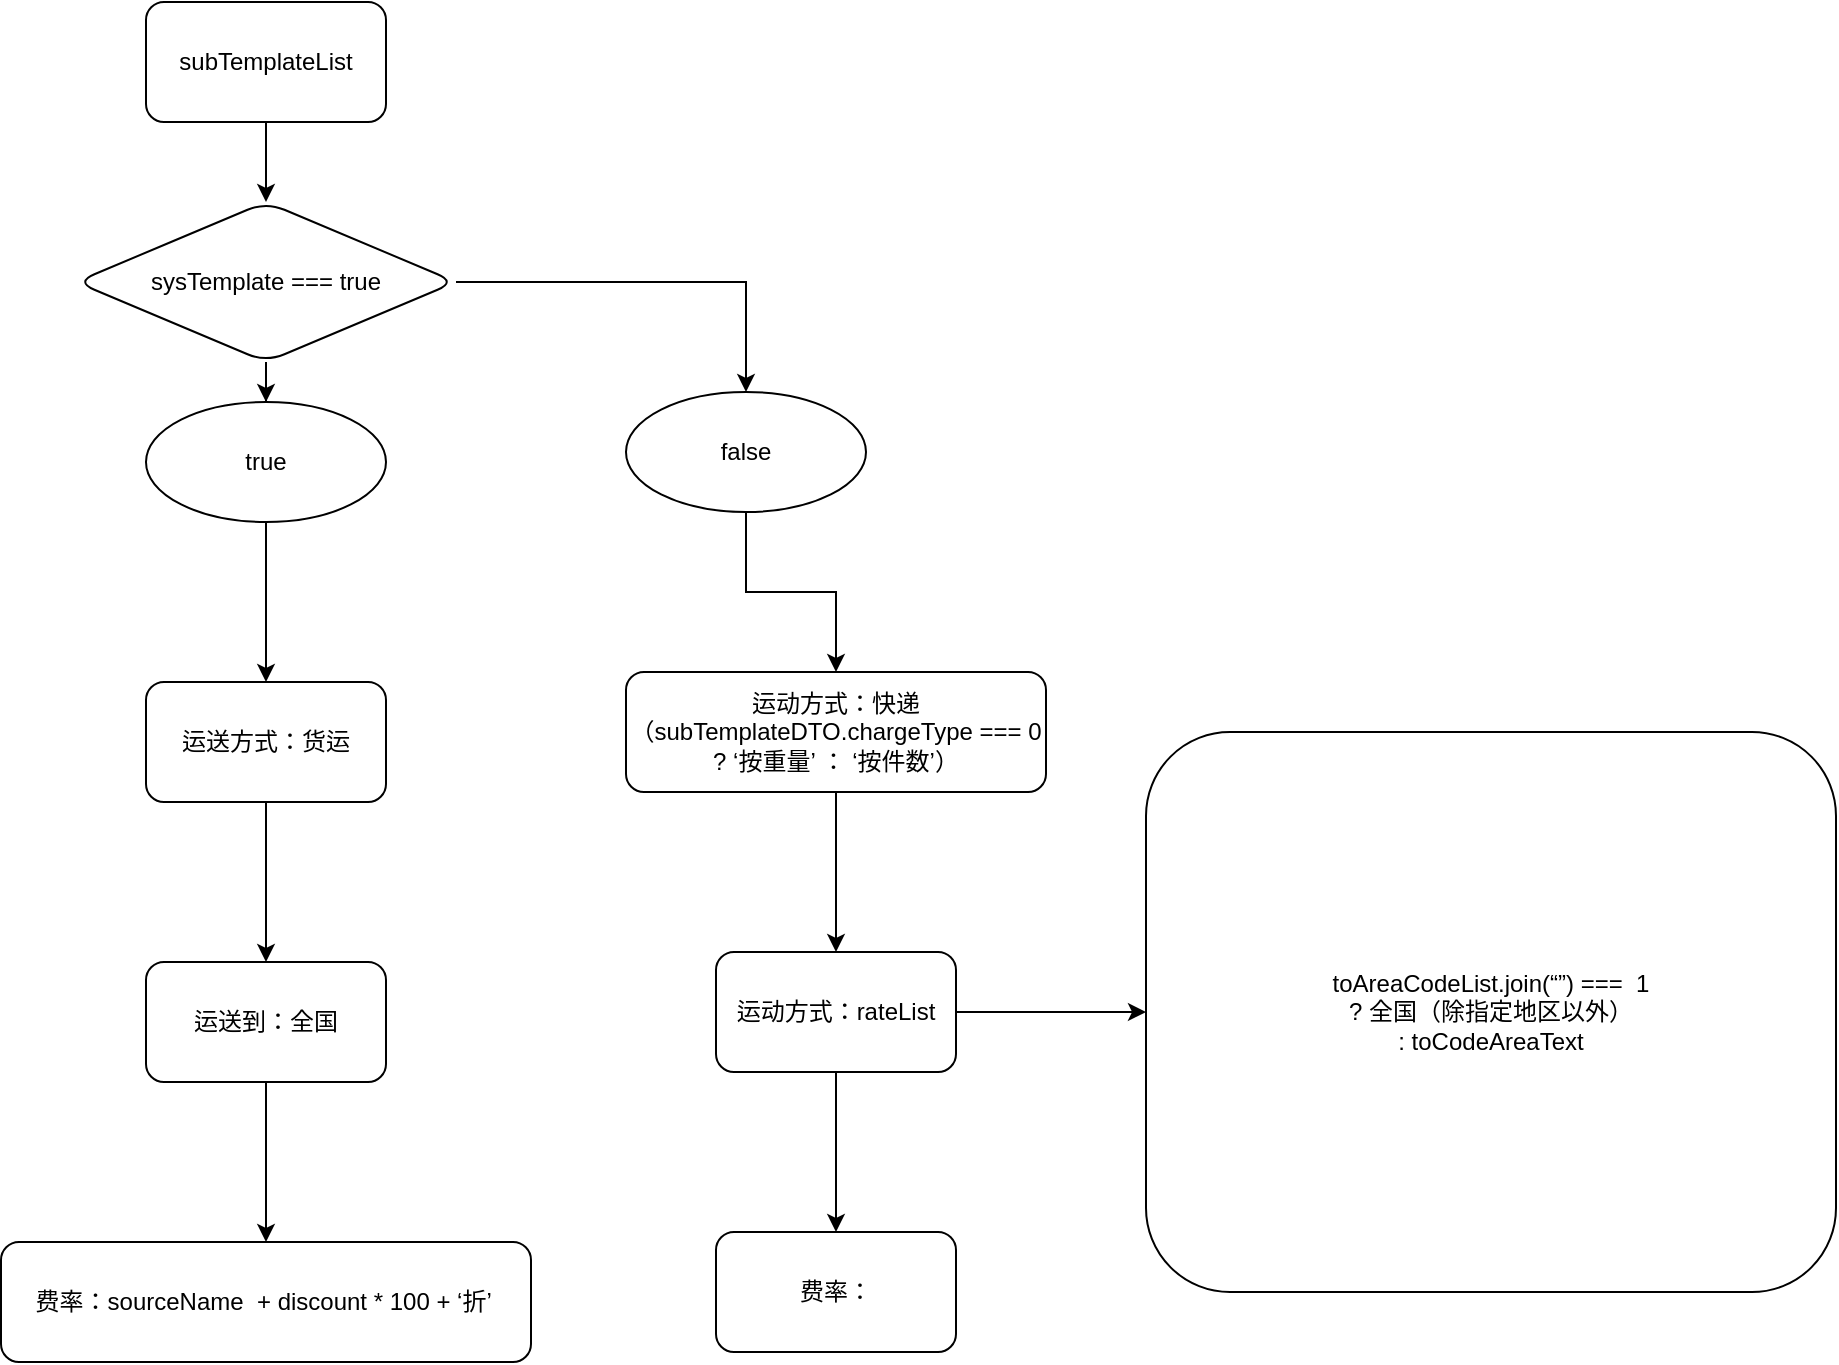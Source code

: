 <mxfile version="20.2.2" type="github">
  <diagram id="Qi9pNJ9ZVBst19_8c5sX" name="第 1 页">
    <mxGraphModel dx="868" dy="742" grid="1" gridSize="10" guides="1" tooltips="1" connect="1" arrows="1" fold="1" page="1" pageScale="1" pageWidth="827" pageHeight="1169" math="0" shadow="0">
      <root>
        <mxCell id="0" />
        <mxCell id="1" parent="0" />
        <mxCell id="He_xypVhYWPBwkYtbZlm-3" value="" style="edgeStyle=orthogonalEdgeStyle;rounded=0;orthogonalLoop=1;jettySize=auto;html=1;" edge="1" parent="1" source="He_xypVhYWPBwkYtbZlm-1" target="He_xypVhYWPBwkYtbZlm-2">
          <mxGeometry relative="1" as="geometry" />
        </mxCell>
        <mxCell id="He_xypVhYWPBwkYtbZlm-1" value="subTemplateList" style="rounded=1;whiteSpace=wrap;html=1;" vertex="1" parent="1">
          <mxGeometry x="200" y="80" width="120" height="60" as="geometry" />
        </mxCell>
        <mxCell id="He_xypVhYWPBwkYtbZlm-5" value="" style="edgeStyle=orthogonalEdgeStyle;rounded=0;orthogonalLoop=1;jettySize=auto;html=1;" edge="1" parent="1" source="He_xypVhYWPBwkYtbZlm-2" target="He_xypVhYWPBwkYtbZlm-4">
          <mxGeometry relative="1" as="geometry" />
        </mxCell>
        <mxCell id="He_xypVhYWPBwkYtbZlm-7" value="" style="edgeStyle=orthogonalEdgeStyle;rounded=0;orthogonalLoop=1;jettySize=auto;html=1;" edge="1" parent="1" source="He_xypVhYWPBwkYtbZlm-2" target="He_xypVhYWPBwkYtbZlm-6">
          <mxGeometry relative="1" as="geometry" />
        </mxCell>
        <mxCell id="He_xypVhYWPBwkYtbZlm-2" value="sysTemplate === true" style="rhombus;whiteSpace=wrap;html=1;rounded=1;" vertex="1" parent="1">
          <mxGeometry x="165" y="180" width="190" height="80" as="geometry" />
        </mxCell>
        <mxCell id="He_xypVhYWPBwkYtbZlm-11" value="" style="edgeStyle=orthogonalEdgeStyle;rounded=0;orthogonalLoop=1;jettySize=auto;html=1;" edge="1" parent="1" source="He_xypVhYWPBwkYtbZlm-4" target="He_xypVhYWPBwkYtbZlm-10">
          <mxGeometry relative="1" as="geometry" />
        </mxCell>
        <mxCell id="He_xypVhYWPBwkYtbZlm-4" value="false" style="ellipse;whiteSpace=wrap;html=1;rounded=1;" vertex="1" parent="1">
          <mxGeometry x="440" y="275" width="120" height="60" as="geometry" />
        </mxCell>
        <mxCell id="He_xypVhYWPBwkYtbZlm-9" value="" style="edgeStyle=orthogonalEdgeStyle;rounded=0;orthogonalLoop=1;jettySize=auto;html=1;" edge="1" parent="1" source="He_xypVhYWPBwkYtbZlm-6" target="He_xypVhYWPBwkYtbZlm-8">
          <mxGeometry relative="1" as="geometry" />
        </mxCell>
        <mxCell id="He_xypVhYWPBwkYtbZlm-6" value="true" style="ellipse;whiteSpace=wrap;html=1;rounded=1;" vertex="1" parent="1">
          <mxGeometry x="200" y="280" width="120" height="60" as="geometry" />
        </mxCell>
        <mxCell id="He_xypVhYWPBwkYtbZlm-13" value="" style="edgeStyle=orthogonalEdgeStyle;rounded=0;orthogonalLoop=1;jettySize=auto;html=1;" edge="1" parent="1" source="He_xypVhYWPBwkYtbZlm-8" target="He_xypVhYWPBwkYtbZlm-12">
          <mxGeometry relative="1" as="geometry" />
        </mxCell>
        <mxCell id="He_xypVhYWPBwkYtbZlm-8" value="运送方式：货运" style="whiteSpace=wrap;html=1;rounded=1;" vertex="1" parent="1">
          <mxGeometry x="200" y="420" width="120" height="60" as="geometry" />
        </mxCell>
        <mxCell id="He_xypVhYWPBwkYtbZlm-15" value="" style="edgeStyle=orthogonalEdgeStyle;rounded=0;orthogonalLoop=1;jettySize=auto;html=1;" edge="1" parent="1" source="He_xypVhYWPBwkYtbZlm-10" target="He_xypVhYWPBwkYtbZlm-14">
          <mxGeometry relative="1" as="geometry" />
        </mxCell>
        <mxCell id="He_xypVhYWPBwkYtbZlm-10" value="运动方式：快递&lt;br&gt;（subTemplateDTO.chargeType === 0 ? ‘按重量’ ： ‘按件数’）" style="whiteSpace=wrap;html=1;rounded=1;" vertex="1" parent="1">
          <mxGeometry x="440" y="415" width="210" height="60" as="geometry" />
        </mxCell>
        <mxCell id="He_xypVhYWPBwkYtbZlm-21" value="" style="edgeStyle=orthogonalEdgeStyle;rounded=0;orthogonalLoop=1;jettySize=auto;html=1;" edge="1" parent="1" source="He_xypVhYWPBwkYtbZlm-12" target="He_xypVhYWPBwkYtbZlm-20">
          <mxGeometry relative="1" as="geometry" />
        </mxCell>
        <mxCell id="He_xypVhYWPBwkYtbZlm-12" value="运送到：全国" style="whiteSpace=wrap;html=1;rounded=1;" vertex="1" parent="1">
          <mxGeometry x="200" y="560" width="120" height="60" as="geometry" />
        </mxCell>
        <mxCell id="He_xypVhYWPBwkYtbZlm-19" value="" style="edgeStyle=orthogonalEdgeStyle;rounded=0;orthogonalLoop=1;jettySize=auto;html=1;" edge="1" parent="1" source="He_xypVhYWPBwkYtbZlm-14" target="He_xypVhYWPBwkYtbZlm-18">
          <mxGeometry relative="1" as="geometry" />
        </mxCell>
        <mxCell id="He_xypVhYWPBwkYtbZlm-23" value="" style="edgeStyle=orthogonalEdgeStyle;rounded=0;orthogonalLoop=1;jettySize=auto;html=1;" edge="1" parent="1" source="He_xypVhYWPBwkYtbZlm-14" target="He_xypVhYWPBwkYtbZlm-22">
          <mxGeometry relative="1" as="geometry" />
        </mxCell>
        <mxCell id="He_xypVhYWPBwkYtbZlm-14" value="运动方式：rateList" style="whiteSpace=wrap;html=1;rounded=1;" vertex="1" parent="1">
          <mxGeometry x="485" y="555" width="120" height="60" as="geometry" />
        </mxCell>
        <mxCell id="He_xypVhYWPBwkYtbZlm-18" value="toAreaCodeList.join(“”) === &amp;nbsp;1&lt;br&gt;? 全国（除指定地区以外）&lt;br&gt;: toCodeAreaText" style="whiteSpace=wrap;html=1;rounded=1;" vertex="1" parent="1">
          <mxGeometry x="700" y="445" width="345" height="280" as="geometry" />
        </mxCell>
        <mxCell id="He_xypVhYWPBwkYtbZlm-20" value="费率：sourceName &amp;nbsp;+ discount * 100 + ‘折’&amp;nbsp;" style="whiteSpace=wrap;html=1;rounded=1;" vertex="1" parent="1">
          <mxGeometry x="127.5" y="700" width="265" height="60" as="geometry" />
        </mxCell>
        <mxCell id="He_xypVhYWPBwkYtbZlm-22" value="费率：" style="whiteSpace=wrap;html=1;rounded=1;" vertex="1" parent="1">
          <mxGeometry x="485" y="695" width="120" height="60" as="geometry" />
        </mxCell>
      </root>
    </mxGraphModel>
  </diagram>
</mxfile>
